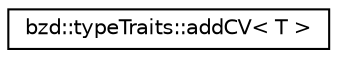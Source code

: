 digraph "Graphical Class Hierarchy"
{
  edge [fontname="Helvetica",fontsize="10",labelfontname="Helvetica",labelfontsize="10"];
  node [fontname="Helvetica",fontsize="10",shape=record];
  rankdir="LR";
  Node0 [label="bzd::typeTraits::addCV\< T \>",height=0.2,width=0.4,color="black", fillcolor="white", style="filled",URL="$structbzd_1_1typeTraits_1_1addCV.html"];
}
